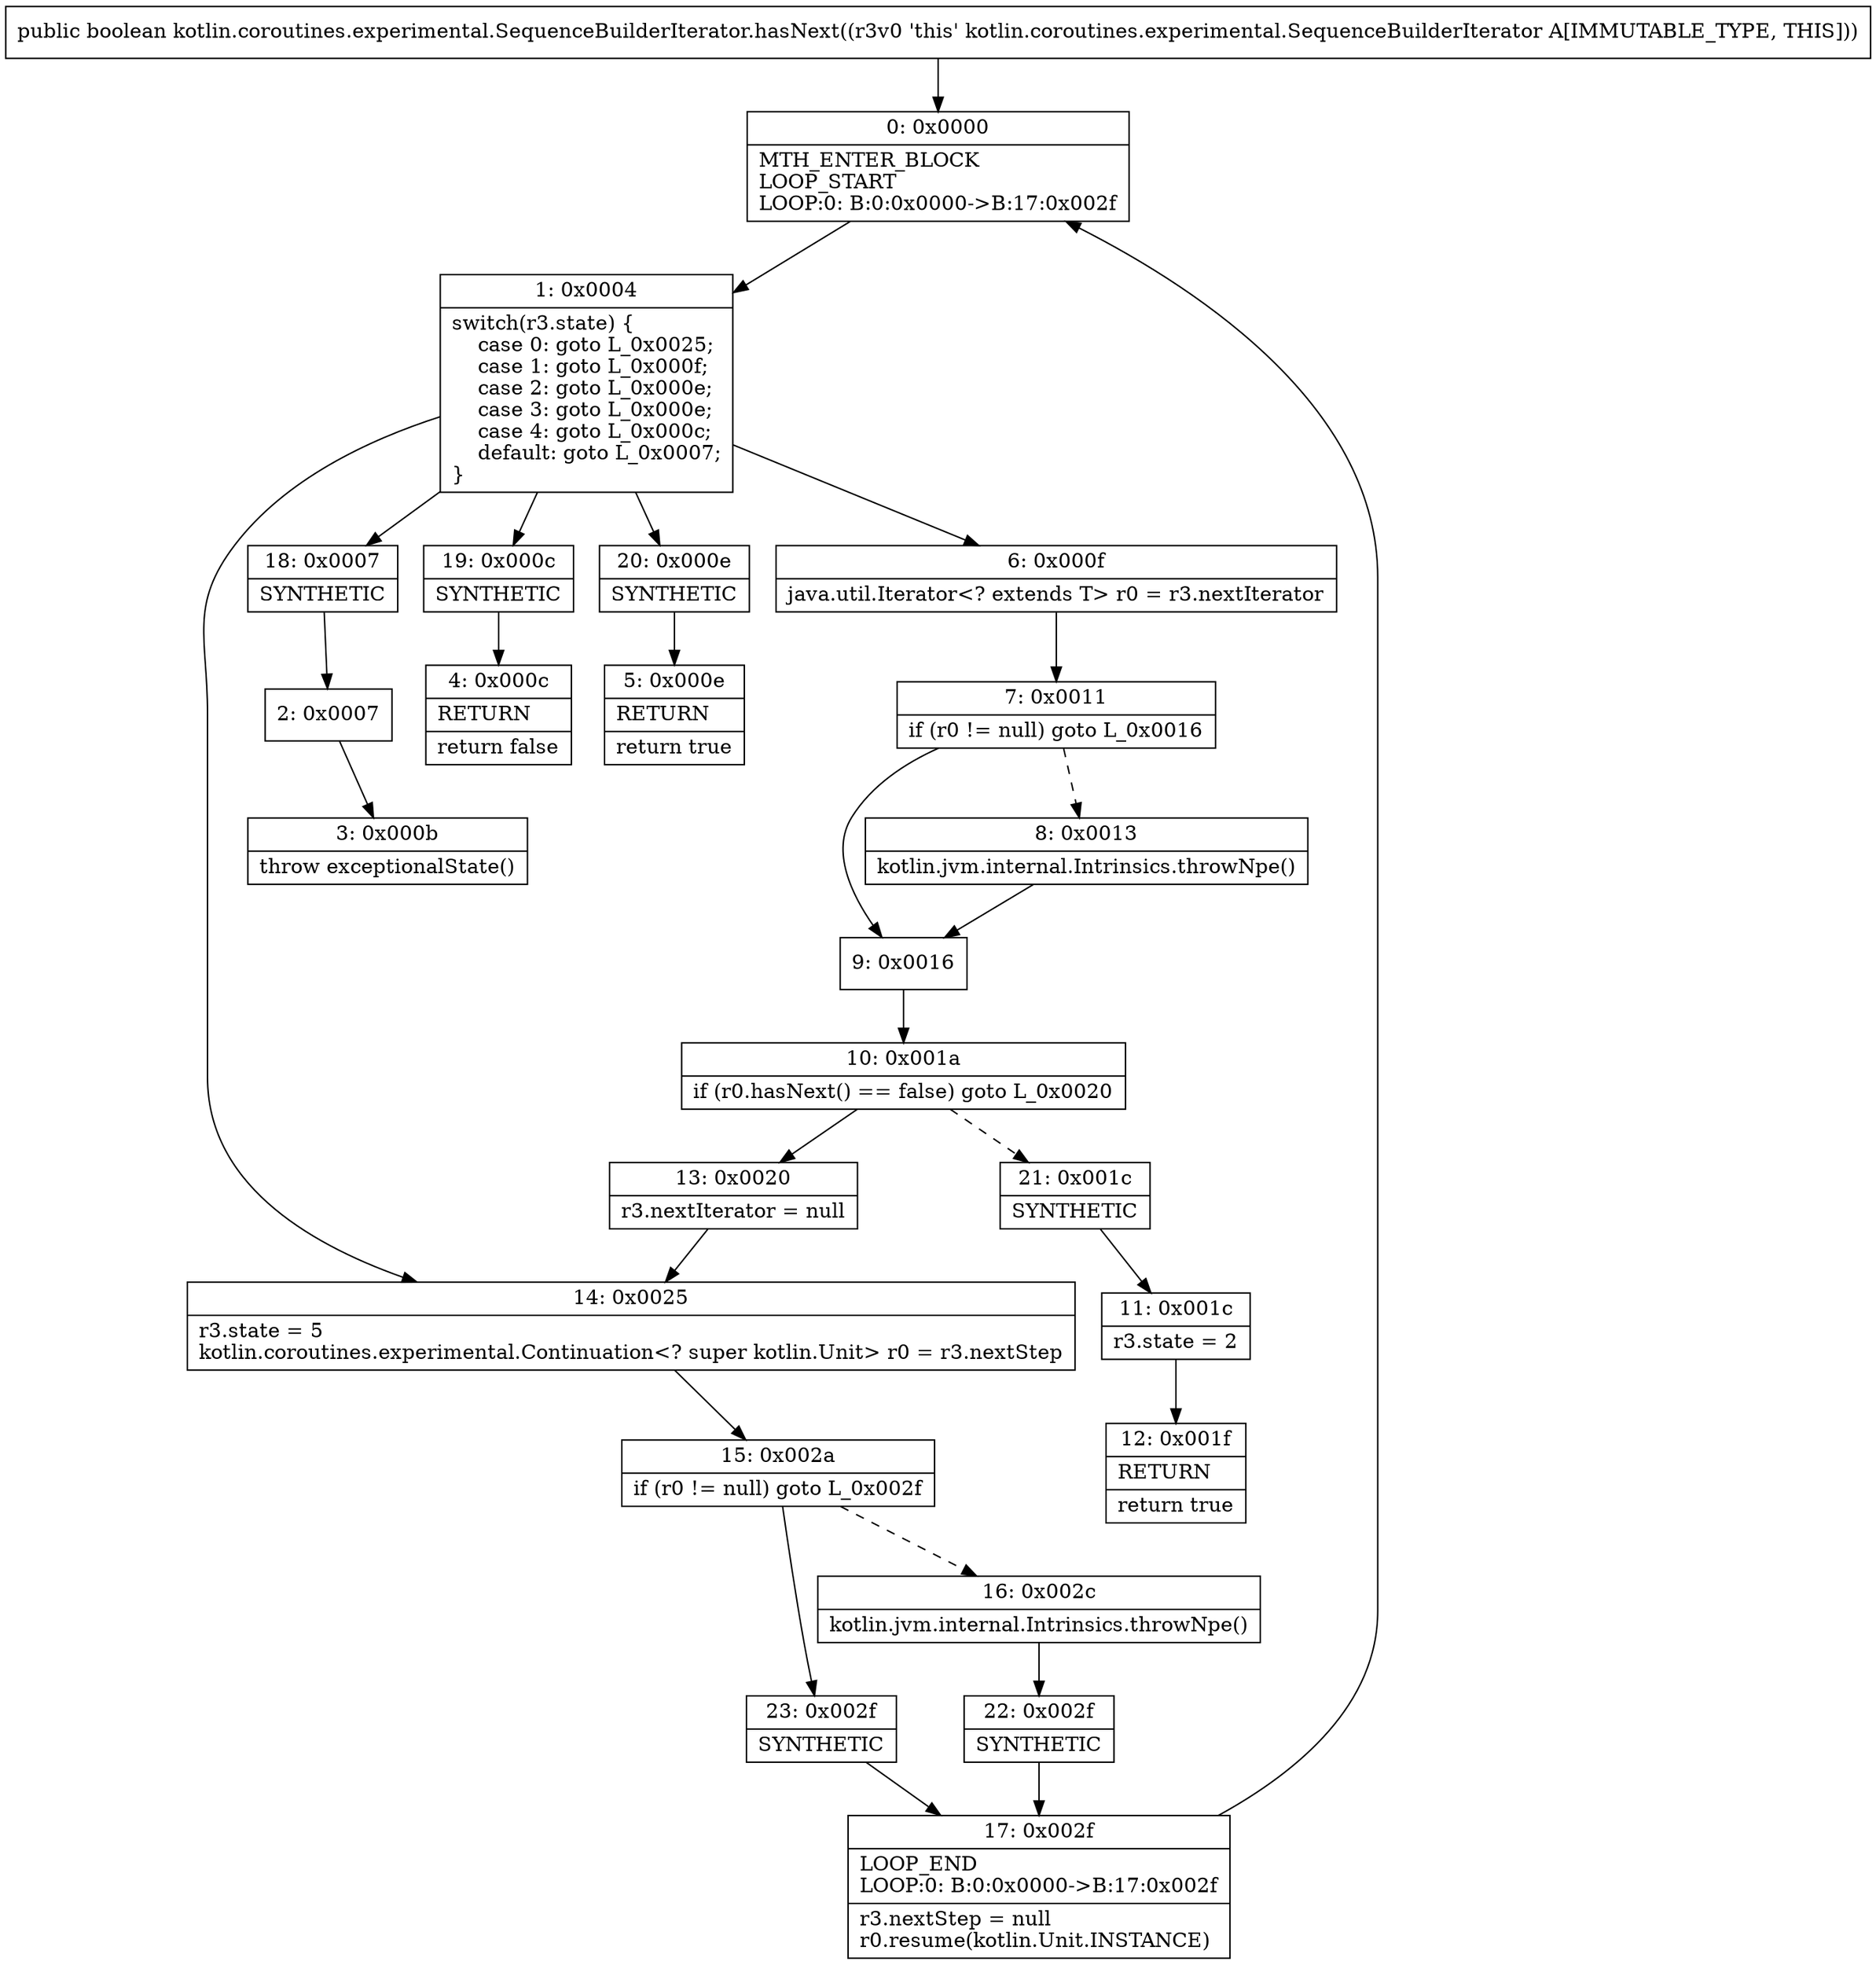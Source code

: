 digraph "CFG forkotlin.coroutines.experimental.SequenceBuilderIterator.hasNext()Z" {
Node_0 [shape=record,label="{0\:\ 0x0000|MTH_ENTER_BLOCK\lLOOP_START\lLOOP:0: B:0:0x0000\-\>B:17:0x002f\l}"];
Node_1 [shape=record,label="{1\:\ 0x0004|switch(r3.state) \{\l    case 0: goto L_0x0025;\l    case 1: goto L_0x000f;\l    case 2: goto L_0x000e;\l    case 3: goto L_0x000e;\l    case 4: goto L_0x000c;\l    default: goto L_0x0007;\l\}\l}"];
Node_2 [shape=record,label="{2\:\ 0x0007}"];
Node_3 [shape=record,label="{3\:\ 0x000b|throw exceptionalState()\l}"];
Node_4 [shape=record,label="{4\:\ 0x000c|RETURN\l|return false\l}"];
Node_5 [shape=record,label="{5\:\ 0x000e|RETURN\l|return true\l}"];
Node_6 [shape=record,label="{6\:\ 0x000f|java.util.Iterator\<? extends T\> r0 = r3.nextIterator\l}"];
Node_7 [shape=record,label="{7\:\ 0x0011|if (r0 != null) goto L_0x0016\l}"];
Node_8 [shape=record,label="{8\:\ 0x0013|kotlin.jvm.internal.Intrinsics.throwNpe()\l}"];
Node_9 [shape=record,label="{9\:\ 0x0016}"];
Node_10 [shape=record,label="{10\:\ 0x001a|if (r0.hasNext() == false) goto L_0x0020\l}"];
Node_11 [shape=record,label="{11\:\ 0x001c|r3.state = 2\l}"];
Node_12 [shape=record,label="{12\:\ 0x001f|RETURN\l|return true\l}"];
Node_13 [shape=record,label="{13\:\ 0x0020|r3.nextIterator = null\l}"];
Node_14 [shape=record,label="{14\:\ 0x0025|r3.state = 5\lkotlin.coroutines.experimental.Continuation\<? super kotlin.Unit\> r0 = r3.nextStep\l}"];
Node_15 [shape=record,label="{15\:\ 0x002a|if (r0 != null) goto L_0x002f\l}"];
Node_16 [shape=record,label="{16\:\ 0x002c|kotlin.jvm.internal.Intrinsics.throwNpe()\l}"];
Node_17 [shape=record,label="{17\:\ 0x002f|LOOP_END\lLOOP:0: B:0:0x0000\-\>B:17:0x002f\l|r3.nextStep = null\lr0.resume(kotlin.Unit.INSTANCE)\l}"];
Node_18 [shape=record,label="{18\:\ 0x0007|SYNTHETIC\l}"];
Node_19 [shape=record,label="{19\:\ 0x000c|SYNTHETIC\l}"];
Node_20 [shape=record,label="{20\:\ 0x000e|SYNTHETIC\l}"];
Node_21 [shape=record,label="{21\:\ 0x001c|SYNTHETIC\l}"];
Node_22 [shape=record,label="{22\:\ 0x002f|SYNTHETIC\l}"];
Node_23 [shape=record,label="{23\:\ 0x002f|SYNTHETIC\l}"];
MethodNode[shape=record,label="{public boolean kotlin.coroutines.experimental.SequenceBuilderIterator.hasNext((r3v0 'this' kotlin.coroutines.experimental.SequenceBuilderIterator A[IMMUTABLE_TYPE, THIS])) }"];
MethodNode -> Node_0;
Node_0 -> Node_1;
Node_1 -> Node_6;
Node_1 -> Node_14;
Node_1 -> Node_18;
Node_1 -> Node_19;
Node_1 -> Node_20;
Node_2 -> Node_3;
Node_6 -> Node_7;
Node_7 -> Node_8[style=dashed];
Node_7 -> Node_9;
Node_8 -> Node_9;
Node_9 -> Node_10;
Node_10 -> Node_13;
Node_10 -> Node_21[style=dashed];
Node_11 -> Node_12;
Node_13 -> Node_14;
Node_14 -> Node_15;
Node_15 -> Node_16[style=dashed];
Node_15 -> Node_23;
Node_16 -> Node_22;
Node_17 -> Node_0;
Node_18 -> Node_2;
Node_19 -> Node_4;
Node_20 -> Node_5;
Node_21 -> Node_11;
Node_22 -> Node_17;
Node_23 -> Node_17;
}

